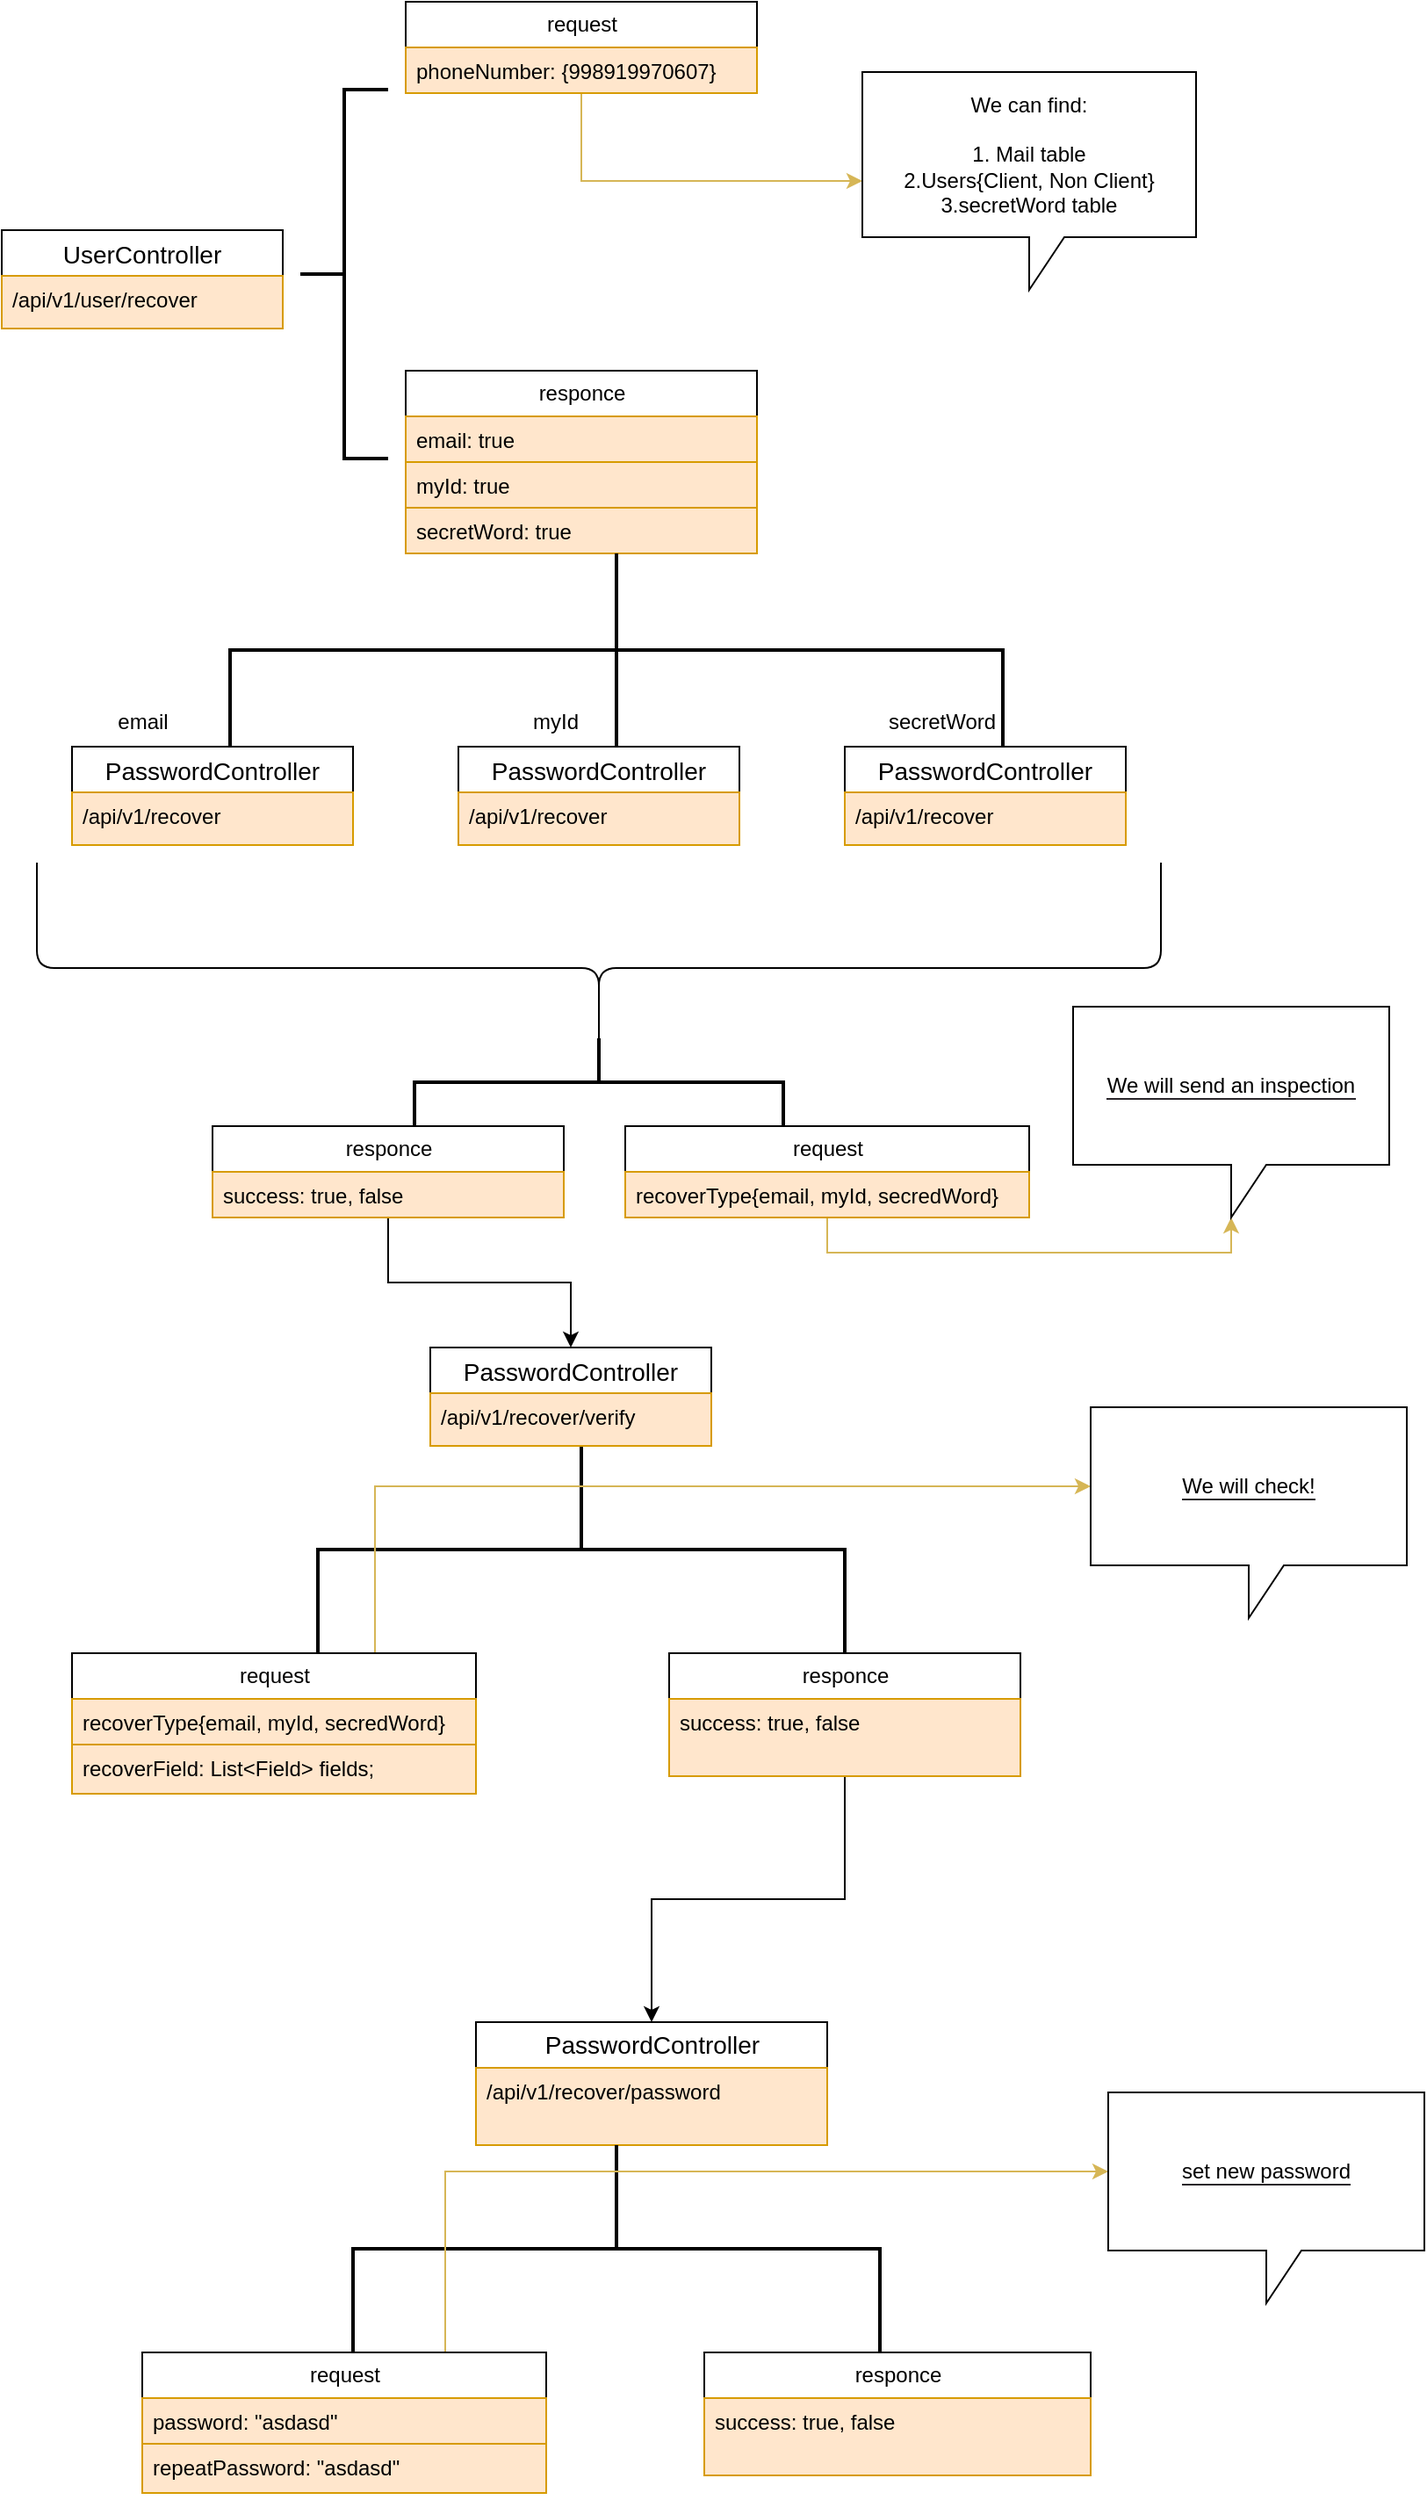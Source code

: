 <mxfile version="20.8.1" type="github">
  <diagram id="Q9DsMATytysjsXMarvIr" name="Page-1">
    <mxGraphModel dx="1434" dy="707" grid="1" gridSize="10" guides="1" tooltips="1" connect="1" arrows="1" fold="1" page="1" pageScale="1" pageWidth="827" pageHeight="1169" math="0" shadow="0">
      <root>
        <mxCell id="0" />
        <mxCell id="1" parent="0" />
        <mxCell id="Umydz6lpazIZqTObDspl-2" value="UserController" style="swimlane;fontStyle=0;childLayout=stackLayout;horizontal=1;startSize=26;horizontalStack=0;resizeParent=1;resizeParentMax=0;resizeLast=0;collapsible=1;marginBottom=0;align=center;fontSize=14;" vertex="1" parent="1">
          <mxGeometry x="10" y="160" width="160" height="56" as="geometry">
            <mxRectangle x="50" y="220" width="60" height="30" as="alternateBounds" />
          </mxGeometry>
        </mxCell>
        <mxCell id="Umydz6lpazIZqTObDspl-3" value="/api/v1/user/recover" style="text;strokeColor=#d79b00;fillColor=#ffe6cc;spacingLeft=4;spacingRight=4;overflow=hidden;rotatable=0;points=[[0,0.5],[1,0.5]];portConstraint=eastwest;fontSize=12;" vertex="1" parent="Umydz6lpazIZqTObDspl-2">
          <mxGeometry y="26" width="160" height="30" as="geometry" />
        </mxCell>
        <mxCell id="Umydz6lpazIZqTObDspl-6" value="" style="strokeWidth=2;html=1;shape=mxgraph.flowchart.annotation_2;align=left;labelPosition=right;pointerEvents=1;" vertex="1" parent="1">
          <mxGeometry x="180" y="80" width="50" height="210" as="geometry" />
        </mxCell>
        <mxCell id="Umydz6lpazIZqTObDspl-67" style="edgeStyle=orthogonalEdgeStyle;rounded=0;orthogonalLoop=1;jettySize=auto;html=1;exitX=0.5;exitY=1;exitDx=0;exitDy=0;fillColor=#fff2cc;strokeColor=#d6b656;" edge="1" parent="1" source="Umydz6lpazIZqTObDspl-9" target="Umydz6lpazIZqTObDspl-18">
          <mxGeometry relative="1" as="geometry" />
        </mxCell>
        <mxCell id="Umydz6lpazIZqTObDspl-9" value="request" style="swimlane;fontStyle=0;childLayout=stackLayout;horizontal=1;startSize=26;fillColor=none;horizontalStack=0;resizeParent=1;resizeParentMax=0;resizeLast=0;collapsible=1;marginBottom=0;html=1;" vertex="1" parent="1">
          <mxGeometry x="240" y="30" width="200" height="52" as="geometry" />
        </mxCell>
        <mxCell id="Umydz6lpazIZqTObDspl-12" value="phoneNumber: {998919970607}" style="text;strokeColor=#d79b00;fillColor=#ffe6cc;align=left;verticalAlign=top;spacingLeft=4;spacingRight=4;overflow=hidden;rotatable=0;points=[[0,0.5],[1,0.5]];portConstraint=eastwest;whiteSpace=wrap;html=1;" vertex="1" parent="Umydz6lpazIZqTObDspl-9">
          <mxGeometry y="26" width="200" height="26" as="geometry" />
        </mxCell>
        <mxCell id="Umydz6lpazIZqTObDspl-13" value="responce" style="swimlane;fontStyle=0;childLayout=stackLayout;horizontal=1;startSize=26;fillColor=none;horizontalStack=0;resizeParent=1;resizeParentMax=0;resizeLast=0;collapsible=1;marginBottom=0;html=1;" vertex="1" parent="1">
          <mxGeometry x="240" y="240" width="200" height="104" as="geometry" />
        </mxCell>
        <mxCell id="Umydz6lpazIZqTObDspl-14" value="email: true" style="text;strokeColor=#d79b00;fillColor=#ffe6cc;align=left;verticalAlign=top;spacingLeft=4;spacingRight=4;overflow=hidden;rotatable=0;points=[[0,0.5],[1,0.5]];portConstraint=eastwest;whiteSpace=wrap;html=1;" vertex="1" parent="Umydz6lpazIZqTObDspl-13">
          <mxGeometry y="26" width="200" height="26" as="geometry" />
        </mxCell>
        <mxCell id="Umydz6lpazIZqTObDspl-15" value="myId: true" style="text;strokeColor=#d79b00;fillColor=#ffe6cc;align=left;verticalAlign=top;spacingLeft=4;spacingRight=4;overflow=hidden;rotatable=0;points=[[0,0.5],[1,0.5]];portConstraint=eastwest;whiteSpace=wrap;html=1;" vertex="1" parent="Umydz6lpazIZqTObDspl-13">
          <mxGeometry y="52" width="200" height="26" as="geometry" />
        </mxCell>
        <mxCell id="Umydz6lpazIZqTObDspl-16" value="secretWord: true" style="text;strokeColor=#d79b00;fillColor=#ffe6cc;align=left;verticalAlign=top;spacingLeft=4;spacingRight=4;overflow=hidden;rotatable=0;points=[[0,0.5],[1,0.5]];portConstraint=eastwest;whiteSpace=wrap;html=1;" vertex="1" parent="Umydz6lpazIZqTObDspl-13">
          <mxGeometry y="78" width="200" height="26" as="geometry" />
        </mxCell>
        <mxCell id="Umydz6lpazIZqTObDspl-18" value="We can find:&lt;br&gt;&lt;br&gt;1. Mail table&lt;br&gt;2.Users{Client, Non Client}&lt;br&gt;3.secretWord table" style="shape=callout;whiteSpace=wrap;html=1;perimeter=calloutPerimeter;" vertex="1" parent="1">
          <mxGeometry x="500" y="70" width="190" height="124" as="geometry" />
        </mxCell>
        <mxCell id="Umydz6lpazIZqTObDspl-21" value="" style="strokeWidth=2;html=1;shape=mxgraph.flowchart.annotation_2;align=left;labelPosition=right;pointerEvents=1;direction=south;" vertex="1" parent="1">
          <mxGeometry x="140" y="344" width="440" height="110" as="geometry" />
        </mxCell>
        <mxCell id="Umydz6lpazIZqTObDspl-22" value="" style="line;strokeWidth=2;direction=south;html=1;" vertex="1" parent="1">
          <mxGeometry x="355" y="400" width="10" height="60" as="geometry" />
        </mxCell>
        <mxCell id="Umydz6lpazIZqTObDspl-24" value="PasswordController" style="swimlane;fontStyle=0;childLayout=stackLayout;horizontal=1;startSize=26;horizontalStack=0;resizeParent=1;resizeParentMax=0;resizeLast=0;collapsible=1;marginBottom=0;align=center;fontSize=14;" vertex="1" parent="1">
          <mxGeometry x="50" y="454" width="160" height="56" as="geometry">
            <mxRectangle x="50" y="220" width="60" height="30" as="alternateBounds" />
          </mxGeometry>
        </mxCell>
        <mxCell id="Umydz6lpazIZqTObDspl-25" value="/api/v1/recover" style="text;strokeColor=#d79b00;fillColor=#ffe6cc;spacingLeft=4;spacingRight=4;overflow=hidden;rotatable=0;points=[[0,0.5],[1,0.5]];portConstraint=eastwest;fontSize=12;" vertex="1" parent="Umydz6lpazIZqTObDspl-24">
          <mxGeometry y="26" width="160" height="30" as="geometry" />
        </mxCell>
        <mxCell id="Umydz6lpazIZqTObDspl-26" value="PasswordController" style="swimlane;fontStyle=0;childLayout=stackLayout;horizontal=1;startSize=26;horizontalStack=0;resizeParent=1;resizeParentMax=0;resizeLast=0;collapsible=1;marginBottom=0;align=center;fontSize=14;" vertex="1" parent="1">
          <mxGeometry x="270" y="454" width="160" height="56" as="geometry">
            <mxRectangle x="50" y="220" width="60" height="30" as="alternateBounds" />
          </mxGeometry>
        </mxCell>
        <mxCell id="Umydz6lpazIZqTObDspl-27" value="/api/v1/recover" style="text;strokeColor=#d79b00;fillColor=#ffe6cc;spacingLeft=4;spacingRight=4;overflow=hidden;rotatable=0;points=[[0,0.5],[1,0.5]];portConstraint=eastwest;fontSize=12;" vertex="1" parent="Umydz6lpazIZqTObDspl-26">
          <mxGeometry y="26" width="160" height="30" as="geometry" />
        </mxCell>
        <mxCell id="Umydz6lpazIZqTObDspl-28" value="PasswordController" style="swimlane;fontStyle=0;childLayout=stackLayout;horizontal=1;startSize=26;horizontalStack=0;resizeParent=1;resizeParentMax=0;resizeLast=0;collapsible=1;marginBottom=0;align=center;fontSize=14;" vertex="1" parent="1">
          <mxGeometry x="490" y="454" width="160" height="56" as="geometry">
            <mxRectangle x="50" y="220" width="60" height="30" as="alternateBounds" />
          </mxGeometry>
        </mxCell>
        <mxCell id="Umydz6lpazIZqTObDspl-29" value="/api/v1/recover" style="text;strokeColor=#d79b00;fillColor=#ffe6cc;spacingLeft=4;spacingRight=4;overflow=hidden;rotatable=0;points=[[0,0.5],[1,0.5]];portConstraint=eastwest;fontSize=12;" vertex="1" parent="Umydz6lpazIZqTObDspl-28">
          <mxGeometry y="26" width="160" height="30" as="geometry" />
        </mxCell>
        <mxCell id="Umydz6lpazIZqTObDspl-30" value="" style="shape=curlyBracket;whiteSpace=wrap;html=1;rounded=1;flipH=1;labelPosition=right;verticalLabelPosition=middle;align=left;verticalAlign=middle;direction=north;" vertex="1" parent="1">
          <mxGeometry x="30" y="520" width="640" height="120" as="geometry" />
        </mxCell>
        <mxCell id="Umydz6lpazIZqTObDspl-66" style="edgeStyle=orthogonalEdgeStyle;rounded=0;orthogonalLoop=1;jettySize=auto;html=1;exitX=0.5;exitY=1;exitDx=0;exitDy=0;entryX=0;entryY=0;entryDx=90;entryDy=120;entryPerimeter=0;fillColor=#fff2cc;strokeColor=#d6b656;" edge="1" parent="1" source="Umydz6lpazIZqTObDspl-36" target="Umydz6lpazIZqTObDspl-65">
          <mxGeometry relative="1" as="geometry" />
        </mxCell>
        <mxCell id="Umydz6lpazIZqTObDspl-36" value="request" style="swimlane;fontStyle=0;childLayout=stackLayout;horizontal=1;startSize=26;fillColor=none;horizontalStack=0;resizeParent=1;resizeParentMax=0;resizeLast=0;collapsible=1;marginBottom=0;html=1;" vertex="1" parent="1">
          <mxGeometry x="365" y="670" width="230" height="52" as="geometry" />
        </mxCell>
        <mxCell id="Umydz6lpazIZqTObDspl-37" value="recoverType{email, myId, secredWord}" style="text;strokeColor=#d79b00;fillColor=#ffe6cc;align=left;verticalAlign=top;spacingLeft=4;spacingRight=4;overflow=hidden;rotatable=0;points=[[0,0.5],[1,0.5]];portConstraint=eastwest;whiteSpace=wrap;html=1;" vertex="1" parent="Umydz6lpazIZqTObDspl-36">
          <mxGeometry y="26" width="230" height="26" as="geometry" />
        </mxCell>
        <mxCell id="Umydz6lpazIZqTObDspl-50" style="edgeStyle=orthogonalEdgeStyle;rounded=0;orthogonalLoop=1;jettySize=auto;html=1;exitX=0.5;exitY=1;exitDx=0;exitDy=0;" edge="1" parent="1" source="Umydz6lpazIZqTObDspl-38" target="Umydz6lpazIZqTObDspl-48">
          <mxGeometry relative="1" as="geometry" />
        </mxCell>
        <mxCell id="Umydz6lpazIZqTObDspl-38" value="responce" style="swimlane;fontStyle=0;childLayout=stackLayout;horizontal=1;startSize=26;fillColor=none;horizontalStack=0;resizeParent=1;resizeParentMax=0;resizeLast=0;collapsible=1;marginBottom=0;html=1;" vertex="1" parent="1">
          <mxGeometry x="130" y="670" width="200" height="52" as="geometry" />
        </mxCell>
        <mxCell id="Umydz6lpazIZqTObDspl-41" value="success: true, false" style="text;strokeColor=#d79b00;fillColor=#ffe6cc;align=left;verticalAlign=top;spacingLeft=4;spacingRight=4;overflow=hidden;rotatable=0;points=[[0,0.5],[1,0.5]];portConstraint=eastwest;whiteSpace=wrap;html=1;" vertex="1" parent="Umydz6lpazIZqTObDspl-38">
          <mxGeometry y="26" width="200" height="26" as="geometry" />
        </mxCell>
        <mxCell id="Umydz6lpazIZqTObDspl-42" value="" style="strokeWidth=2;html=1;shape=mxgraph.flowchart.annotation_2;align=left;labelPosition=right;pointerEvents=1;direction=south;" vertex="1" parent="1">
          <mxGeometry x="245" y="620" width="210" height="50" as="geometry" />
        </mxCell>
        <mxCell id="Umydz6lpazIZqTObDspl-43" value="" style="strokeWidth=2;html=1;shape=mxgraph.flowchart.annotation_2;align=left;labelPosition=right;pointerEvents=1;direction=south;" vertex="1" parent="1">
          <mxGeometry x="190" y="852" width="300" height="118" as="geometry" />
        </mxCell>
        <mxCell id="Umydz6lpazIZqTObDspl-55" style="edgeStyle=orthogonalEdgeStyle;rounded=0;orthogonalLoop=1;jettySize=auto;html=1;exitX=0.5;exitY=1;exitDx=0;exitDy=0;entryX=0.5;entryY=0;entryDx=0;entryDy=0;" edge="1" parent="1" source="Umydz6lpazIZqTObDspl-44" target="Umydz6lpazIZqTObDspl-53">
          <mxGeometry relative="1" as="geometry" />
        </mxCell>
        <mxCell id="Umydz6lpazIZqTObDspl-44" value="responce" style="swimlane;fontStyle=0;childLayout=stackLayout;horizontal=1;startSize=26;fillColor=none;horizontalStack=0;resizeParent=1;resizeParentMax=0;resizeLast=0;collapsible=1;marginBottom=0;html=1;" vertex="1" parent="1">
          <mxGeometry x="390" y="970" width="200" height="70" as="geometry" />
        </mxCell>
        <mxCell id="Umydz6lpazIZqTObDspl-45" value="success: true, false" style="text;strokeColor=#d79b00;fillColor=#ffe6cc;align=left;verticalAlign=top;spacingLeft=4;spacingRight=4;overflow=hidden;rotatable=0;points=[[0,0.5],[1,0.5]];portConstraint=eastwest;whiteSpace=wrap;html=1;" vertex="1" parent="Umydz6lpazIZqTObDspl-44">
          <mxGeometry y="26" width="200" height="44" as="geometry" />
        </mxCell>
        <mxCell id="Umydz6lpazIZqTObDspl-70" style="edgeStyle=orthogonalEdgeStyle;rounded=0;orthogonalLoop=1;jettySize=auto;html=1;exitX=0.75;exitY=0;exitDx=0;exitDy=0;entryX=0;entryY=0;entryDx=0;entryDy=45;entryPerimeter=0;fillColor=#fff2cc;strokeColor=#d6b656;" edge="1" parent="1" source="Umydz6lpazIZqTObDspl-46" target="Umydz6lpazIZqTObDspl-68">
          <mxGeometry relative="1" as="geometry" />
        </mxCell>
        <mxCell id="Umydz6lpazIZqTObDspl-46" value="request" style="swimlane;fontStyle=0;childLayout=stackLayout;horizontal=1;startSize=26;fillColor=none;horizontalStack=0;resizeParent=1;resizeParentMax=0;resizeLast=0;collapsible=1;marginBottom=0;html=1;" vertex="1" parent="1">
          <mxGeometry x="50" y="970" width="230" height="60" as="geometry" />
        </mxCell>
        <mxCell id="Umydz6lpazIZqTObDspl-47" value="recoverType{email, myId, secredWord}&lt;br&gt;" style="text;strokeColor=#d79b00;fillColor=#ffe6cc;align=left;verticalAlign=top;spacingLeft=4;spacingRight=4;overflow=hidden;rotatable=0;points=[[0,0.5],[1,0.5]];portConstraint=eastwest;whiteSpace=wrap;html=1;" vertex="1" parent="Umydz6lpazIZqTObDspl-46">
          <mxGeometry y="26" width="230" height="34" as="geometry" />
        </mxCell>
        <mxCell id="Umydz6lpazIZqTObDspl-48" value="PasswordController" style="swimlane;fontStyle=0;childLayout=stackLayout;horizontal=1;startSize=26;horizontalStack=0;resizeParent=1;resizeParentMax=0;resizeLast=0;collapsible=1;marginBottom=0;align=center;fontSize=14;" vertex="1" parent="1">
          <mxGeometry x="254" y="796" width="160" height="56" as="geometry">
            <mxRectangle x="50" y="220" width="60" height="30" as="alternateBounds" />
          </mxGeometry>
        </mxCell>
        <mxCell id="Umydz6lpazIZqTObDspl-49" value="/api/v1/recover/verify" style="text;strokeColor=#d79b00;fillColor=#ffe6cc;spacingLeft=4;spacingRight=4;overflow=hidden;rotatable=0;points=[[0,0.5],[1,0.5]];portConstraint=eastwest;fontSize=12;" vertex="1" parent="Umydz6lpazIZqTObDspl-48">
          <mxGeometry y="26" width="160" height="30" as="geometry" />
        </mxCell>
        <mxCell id="Umydz6lpazIZqTObDspl-51" value="recoverField: List&amp;lt;Field&amp;gt; fields;" style="text;strokeColor=#d79b00;fillColor=#ffe6cc;align=left;verticalAlign=top;spacingLeft=4;spacingRight=4;overflow=hidden;rotatable=0;points=[[0,0.5],[1,0.5]];portConstraint=eastwest;whiteSpace=wrap;html=1;" vertex="1" parent="1">
          <mxGeometry x="50" y="1022" width="230" height="28" as="geometry" />
        </mxCell>
        <mxCell id="Umydz6lpazIZqTObDspl-53" value="&lt;span style=&quot;font-size: 14px;&quot;&gt;PasswordController&lt;/span&gt;" style="swimlane;fontStyle=0;childLayout=stackLayout;horizontal=1;startSize=26;fillColor=none;horizontalStack=0;resizeParent=1;resizeParentMax=0;resizeLast=0;collapsible=1;marginBottom=0;html=1;" vertex="1" parent="1">
          <mxGeometry x="280" y="1180" width="200" height="70" as="geometry" />
        </mxCell>
        <mxCell id="Umydz6lpazIZqTObDspl-54" value="&lt;span style=&quot;&quot;&gt;/api/v1/recover/password&lt;/span&gt;" style="text;strokeColor=#d79b00;fillColor=#ffe6cc;align=left;verticalAlign=top;spacingLeft=4;spacingRight=4;overflow=hidden;rotatable=0;points=[[0,0.5],[1,0.5]];portConstraint=eastwest;whiteSpace=wrap;html=1;" vertex="1" parent="Umydz6lpazIZqTObDspl-53">
          <mxGeometry y="26" width="200" height="44" as="geometry" />
        </mxCell>
        <mxCell id="Umydz6lpazIZqTObDspl-56" value="" style="strokeWidth=2;html=1;shape=mxgraph.flowchart.annotation_2;align=left;labelPosition=right;pointerEvents=1;direction=south;" vertex="1" parent="1">
          <mxGeometry x="210" y="1250" width="300" height="118" as="geometry" />
        </mxCell>
        <mxCell id="Umydz6lpazIZqTObDspl-72" style="edgeStyle=orthogonalEdgeStyle;rounded=0;orthogonalLoop=1;jettySize=auto;html=1;exitX=0.75;exitY=0;exitDx=0;exitDy=0;entryX=0;entryY=0;entryDx=0;entryDy=45;entryPerimeter=0;fillColor=#fff2cc;strokeColor=#d6b656;" edge="1" parent="1" source="Umydz6lpazIZqTObDspl-57" target="Umydz6lpazIZqTObDspl-71">
          <mxGeometry relative="1" as="geometry" />
        </mxCell>
        <mxCell id="Umydz6lpazIZqTObDspl-57" value="request" style="swimlane;fontStyle=0;childLayout=stackLayout;horizontal=1;startSize=26;fillColor=none;horizontalStack=0;resizeParent=1;resizeParentMax=0;resizeLast=0;collapsible=1;marginBottom=0;html=1;" vertex="1" parent="1">
          <mxGeometry x="90" y="1368" width="230" height="60" as="geometry" />
        </mxCell>
        <mxCell id="Umydz6lpazIZqTObDspl-58" value="password: &quot;asdasd&quot;" style="text;strokeColor=#d79b00;fillColor=#ffe6cc;align=left;verticalAlign=top;spacingLeft=4;spacingRight=4;overflow=hidden;rotatable=0;points=[[0,0.5],[1,0.5]];portConstraint=eastwest;whiteSpace=wrap;html=1;" vertex="1" parent="Umydz6lpazIZqTObDspl-57">
          <mxGeometry y="26" width="230" height="34" as="geometry" />
        </mxCell>
        <mxCell id="Umydz6lpazIZqTObDspl-59" value="repeatPassword: &quot;asdasd&quot;" style="text;strokeColor=#d79b00;fillColor=#ffe6cc;align=left;verticalAlign=top;spacingLeft=4;spacingRight=4;overflow=hidden;rotatable=0;points=[[0,0.5],[1,0.5]];portConstraint=eastwest;whiteSpace=wrap;html=1;" vertex="1" parent="1">
          <mxGeometry x="90" y="1420" width="230" height="28" as="geometry" />
        </mxCell>
        <mxCell id="Umydz6lpazIZqTObDspl-60" value="responce" style="swimlane;fontStyle=0;childLayout=stackLayout;horizontal=1;startSize=26;fillColor=none;horizontalStack=0;resizeParent=1;resizeParentMax=0;resizeLast=0;collapsible=1;marginBottom=0;html=1;" vertex="1" parent="1">
          <mxGeometry x="410" y="1368" width="220" height="70" as="geometry" />
        </mxCell>
        <mxCell id="Umydz6lpazIZqTObDspl-61" value="success: true, false" style="text;strokeColor=#d79b00;fillColor=#ffe6cc;align=left;verticalAlign=top;spacingLeft=4;spacingRight=4;overflow=hidden;rotatable=0;points=[[0,0.5],[1,0.5]];portConstraint=eastwest;whiteSpace=wrap;html=1;" vertex="1" parent="Umydz6lpazIZqTObDspl-60">
          <mxGeometry y="26" width="220" height="44" as="geometry" />
        </mxCell>
        <mxCell id="Umydz6lpazIZqTObDspl-62" value="email" style="text;html=1;align=center;verticalAlign=middle;resizable=0;points=[];autosize=1;strokeColor=none;fillColor=none;" vertex="1" parent="1">
          <mxGeometry x="65" y="425" width="50" height="30" as="geometry" />
        </mxCell>
        <mxCell id="Umydz6lpazIZqTObDspl-63" value="myId&lt;span style=&quot;color: rgba(0, 0, 0, 0); font-family: monospace; font-size: 0px; text-align: start;&quot;&gt;%3CmxGraphModel%3E%3Croot%3E%3CmxCell%20id%3D%220%22%2F%3E%3CmxCell%20id%3D%221%22%20parent%3D%220%22%2F%3E%3CmxCell%20id%3D%222%22%20value%3D%22email%22%20style%3D%22text%3Bhtml%3D1%3Balign%3Dcenter%3BverticalAlign%3Dmiddle%3Bresizable%3D0%3Bpoints%3D%5B%5D%3Bautosize%3D1%3BstrokeColor%3Dnone%3BfillColor%3Dnone%3B%22%20vertex%3D%221%22%20parent%3D%221%22%3E%3CmxGeometry%20x%3D%2265%22%20y%3D%22425%22%20width%3D%2250%22%20height%3D%2230%22%20as%3D%22geometry%22%2F%3E%3C%2FmxCell%3E%3C%2Froot%3E%3C%2FmxGraphModel%3E&lt;/span&gt;" style="text;html=1;align=center;verticalAlign=middle;resizable=0;points=[];autosize=1;strokeColor=none;fillColor=none;" vertex="1" parent="1">
          <mxGeometry x="300" y="425" width="50" height="30" as="geometry" />
        </mxCell>
        <mxCell id="Umydz6lpazIZqTObDspl-64" value="secretWord" style="text;html=1;align=center;verticalAlign=middle;resizable=0;points=[];autosize=1;strokeColor=none;fillColor=none;" vertex="1" parent="1">
          <mxGeometry x="505" y="425" width="80" height="30" as="geometry" />
        </mxCell>
        <mxCell id="Umydz6lpazIZqTObDspl-65" value="&lt;span style=&quot;background-color: rgb(255, 255, 255);&quot;&gt;We will send an inspection&lt;/span&gt;" style="shape=callout;whiteSpace=wrap;html=1;perimeter=calloutPerimeter;labelBackgroundColor=#2A262B;" vertex="1" parent="1">
          <mxGeometry x="620" y="602" width="180" height="120" as="geometry" />
        </mxCell>
        <mxCell id="Umydz6lpazIZqTObDspl-68" value="&lt;span style=&quot;background-color: rgb(255, 255, 255);&quot;&gt;We will check!&lt;/span&gt;" style="shape=callout;whiteSpace=wrap;html=1;perimeter=calloutPerimeter;labelBackgroundColor=#2A262B;" vertex="1" parent="1">
          <mxGeometry x="630" y="830" width="180" height="120" as="geometry" />
        </mxCell>
        <mxCell id="Umydz6lpazIZqTObDspl-71" value="&lt;span style=&quot;background-color: rgb(255, 255, 255);&quot;&gt;set new password&lt;/span&gt;" style="shape=callout;whiteSpace=wrap;html=1;perimeter=calloutPerimeter;labelBackgroundColor=#2A262B;" vertex="1" parent="1">
          <mxGeometry x="640" y="1220" width="180" height="120" as="geometry" />
        </mxCell>
      </root>
    </mxGraphModel>
  </diagram>
</mxfile>
